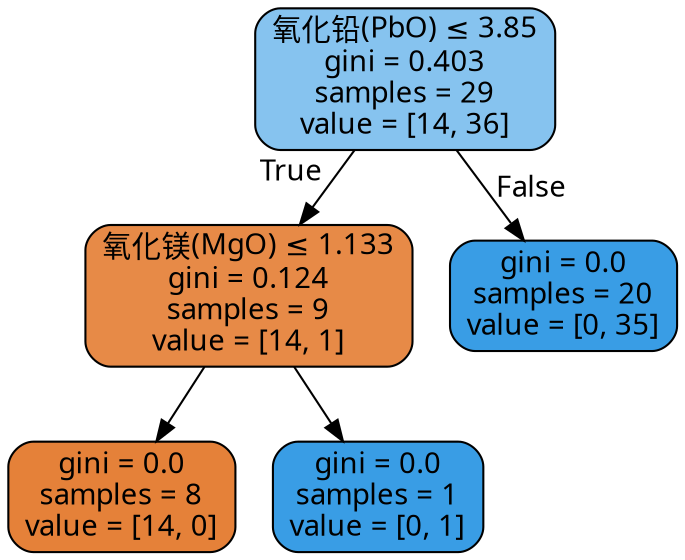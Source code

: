 digraph Tree {
node [shape=box, style="filled, rounded", color="black", fontname="DengXian"] ;
edge [fontname="DengXian"] ;
0 [label=<氧化铅(PbO) &le; 3.85<br/>gini = 0.403<br/>samples = 29<br/>value = [14, 36]>, fillcolor="#86c3ef"] ;
1 [label=<氧化镁(MgO) &le; 1.133<br/>gini = 0.124<br/>samples = 9<br/>value = [14, 1]>, fillcolor="#e78a47"] ;
0 -> 1 [labeldistance=2.5, labelangle=45, headlabel="True"] ;
2 [label=<gini = 0.0<br/>samples = 8<br/>value = [14, 0]>, fillcolor="#e58139"] ;
1 -> 2 ;
3 [label=<gini = 0.0<br/>samples = 1<br/>value = [0, 1]>, fillcolor="#399de5"] ;
1 -> 3 ;
4 [label=<gini = 0.0<br/>samples = 20<br/>value = [0, 35]>, fillcolor="#399de5"] ;
0 -> 4 [labeldistance=2.5, labelangle=-45, headlabel="False"] ;
}